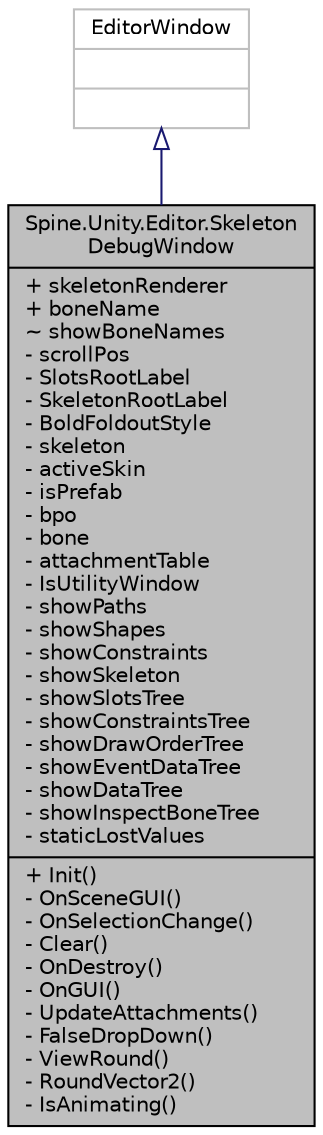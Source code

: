 digraph "Spine.Unity.Editor.SkeletonDebugWindow"
{
 // LATEX_PDF_SIZE
  edge [fontname="Helvetica",fontsize="10",labelfontname="Helvetica",labelfontsize="10"];
  node [fontname="Helvetica",fontsize="10",shape=record];
  Node1 [label="{Spine.Unity.Editor.Skeleton\lDebugWindow\n|+ skeletonRenderer\l+ boneName\l~ showBoneNames\l- scrollPos\l- SlotsRootLabel\l- SkeletonRootLabel\l- BoldFoldoutStyle\l- skeleton\l- activeSkin\l- isPrefab\l- bpo\l- bone\l- attachmentTable\l- IsUtilityWindow\l- showPaths\l- showShapes\l- showConstraints\l- showSkeleton\l- showSlotsTree\l- showConstraintsTree\l- showDrawOrderTree\l- showEventDataTree\l- showDataTree\l- showInspectBoneTree\l- staticLostValues\l|+ Init()\l- OnSceneGUI()\l- OnSelectionChange()\l- Clear()\l- OnDestroy()\l- OnGUI()\l- UpdateAttachments()\l- FalseDropDown()\l- ViewRound()\l- RoundVector2()\l- IsAnimating()\l}",height=0.2,width=0.4,color="black", fillcolor="grey75", style="filled", fontcolor="black",tooltip=" "];
  Node2 -> Node1 [dir="back",color="midnightblue",fontsize="10",style="solid",arrowtail="onormal",fontname="Helvetica"];
  Node2 [label="{EditorWindow\n||}",height=0.2,width=0.4,color="grey75", fillcolor="white", style="filled",tooltip=" "];
}
